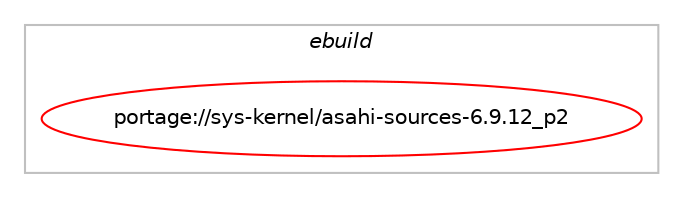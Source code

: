 digraph prolog {

# *************
# Graph options
# *************

newrank=true;
concentrate=true;
compound=true;
graph [rankdir=LR,fontname=Helvetica,fontsize=10,ranksep=1.5];#, ranksep=2.5, nodesep=0.2];
edge  [arrowhead=vee];
node  [fontname=Helvetica,fontsize=10];

# **********
# The ebuild
# **********

subgraph cluster_leftcol {
color=gray;
label=<<i>ebuild</i>>;
id [label="portage://sys-kernel/asahi-sources-6.9.12_p2", color=red, width=4, href="../sys-kernel/asahi-sources-6.9.12_p2.svg"];
}

# ****************
# The dependencies
# ****************

subgraph cluster_midcol {
color=gray;
label=<<i>dependencies</i>>;
subgraph cluster_compile {
fillcolor="#eeeeee";
style=filled;
label=<<i>compile</i>>;
# *** BEGIN UNKNOWN DEPENDENCY TYPE (TODO) ***
# id -> equal(use_conditional_group(positive,rust,portage://sys-kernel/asahi-sources-6.9.12_p2,[any_of_group([package_dependency(portage://sys-kernel/asahi-sources-6.9.12_p2,install,no,dev-lang,rust-bin,greaterequal,[1.76,,,1.76],[],[use(enable(rust-src),none),use(enable(rustfmt),none)]),package_dependency(portage://sys-kernel/asahi-sources-6.9.12_p2,install,no,dev-lang,rust,greaterequal,[1.76,,,1.76],[],[use(enable(rust-src),none),use(enable(rustfmt),none)])]),package_dependency(portage://sys-kernel/asahi-sources-6.9.12_p2,install,no,dev-util,bindgen,none,[,,],[],[])]))
# *** END UNKNOWN DEPENDENCY TYPE (TODO) ***

}
subgraph cluster_compileandrun {
fillcolor="#eeeeee";
style=filled;
label=<<i>compile and run</i>>;
}
subgraph cluster_run {
fillcolor="#eeeeee";
style=filled;
label=<<i>run</i>>;
# *** BEGIN UNKNOWN DEPENDENCY TYPE (TODO) ***
# id -> equal(use_conditional_group(negative,build,portage://sys-kernel/asahi-sources-6.9.12_p2,[package_dependency(portage://sys-kernel/asahi-sources-6.9.12_p2,run,no,app-alternatives,cpio,none,[,,],[],[]),package_dependency(portage://sys-kernel/asahi-sources-6.9.12_p2,run,no,dev-lang,perl,none,[,,],[],[]),package_dependency(portage://sys-kernel/asahi-sources-6.9.12_p2,run,no,app-alternatives,bc,none,[,,],[],[]),package_dependency(portage://sys-kernel/asahi-sources-6.9.12_p2,run,no,dev-build,make,none,[,,],[],[]),package_dependency(portage://sys-kernel/asahi-sources-6.9.12_p2,run,no,sys-devel,bison,none,[,,],[],[]),package_dependency(portage://sys-kernel/asahi-sources-6.9.12_p2,run,no,sys-devel,flex,none,[,,],[],[]),package_dependency(portage://sys-kernel/asahi-sources-6.9.12_p2,run,no,sys-libs,ncurses,greaterequal,[5.2,,,5.2],[],[]),package_dependency(portage://sys-kernel/asahi-sources-6.9.12_p2,run,no,virtual,libelf,none,[,,],[],[]),package_dependency(portage://sys-kernel/asahi-sources-6.9.12_p2,run,no,virtual,pkgconfig,none,[,,],[],[])]))
# *** END UNKNOWN DEPENDENCY TYPE (TODO) ***

}
}

# **************
# The candidates
# **************

subgraph cluster_choices {
rank=same;
color=gray;
label=<<i>candidates</i>>;

}

}
